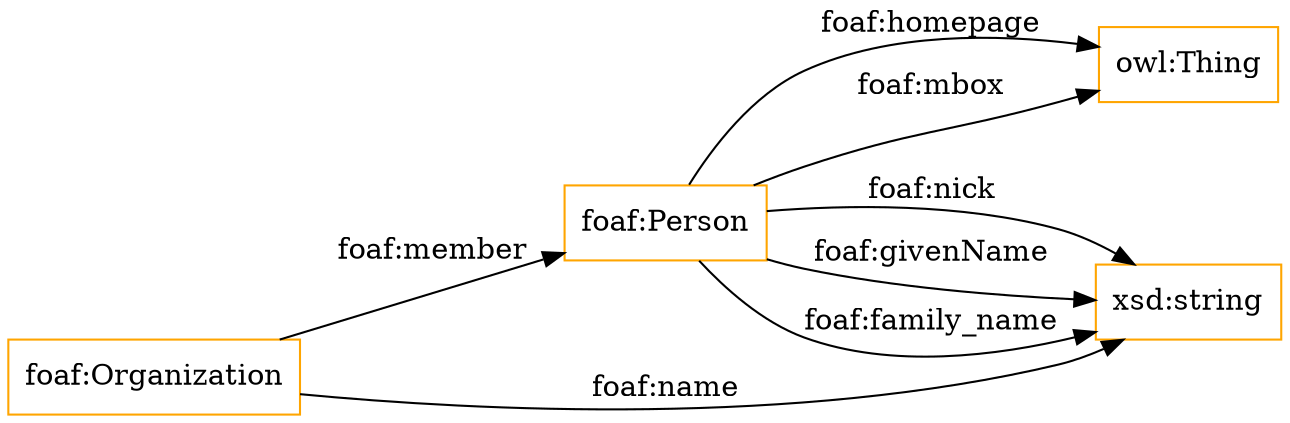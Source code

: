digraph ar2dtool_diagram { 
rankdir=LR;
size="1501"
node [shape = rectangle, color="orange"]; "foaf:Person" "foaf:Organization" ; /*classes style*/
	"foaf:Organization" -> "xsd:string" [ label = "foaf:name" ];
	"foaf:Person" -> "xsd:string" [ label = "foaf:nick" ];
	"foaf:Person" -> "xsd:string" [ label = "foaf:givenName" ];
	"foaf:Organization" -> "foaf:Person" [ label = "foaf:member" ];
	"foaf:Person" -> "owl:Thing" [ label = "foaf:mbox" ];
	"foaf:Person" -> "xsd:string" [ label = "foaf:family_name" ];
	"foaf:Person" -> "owl:Thing" [ label = "foaf:homepage" ];

}
